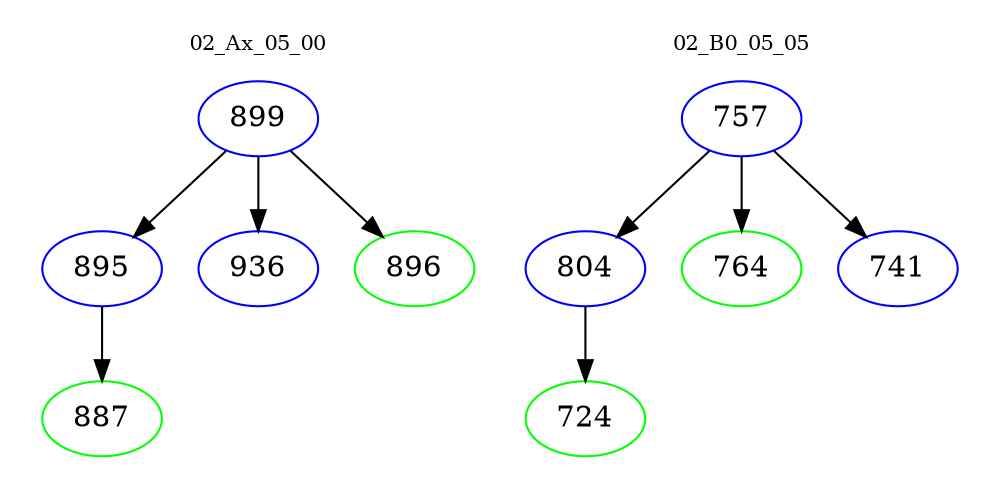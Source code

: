 digraph{
subgraph cluster_0 {
color = white
label = "02_Ax_05_00";
fontsize=10;
T0_899 [label="899", color="blue"]
T0_899 -> T0_895 [color="black"]
T0_895 [label="895", color="blue"]
T0_895 -> T0_887 [color="black"]
T0_887 [label="887", color="green"]
T0_899 -> T0_936 [color="black"]
T0_936 [label="936", color="blue"]
T0_899 -> T0_896 [color="black"]
T0_896 [label="896", color="green"]
}
subgraph cluster_1 {
color = white
label = "02_B0_05_05";
fontsize=10;
T1_757 [label="757", color="blue"]
T1_757 -> T1_804 [color="black"]
T1_804 [label="804", color="blue"]
T1_804 -> T1_724 [color="black"]
T1_724 [label="724", color="green"]
T1_757 -> T1_764 [color="black"]
T1_764 [label="764", color="green"]
T1_757 -> T1_741 [color="black"]
T1_741 [label="741", color="blue"]
}
}
